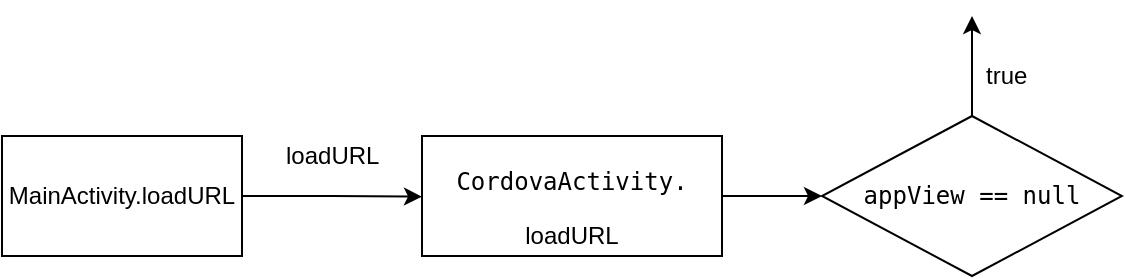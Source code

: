 <mxfile version="10.5.4" type="github"><diagram id="c00RBw5aIxOP1FfjhGlZ" name="Page-1"><mxGraphModel dx="1269" dy="675" grid="1" gridSize="10" guides="1" tooltips="1" connect="1" arrows="1" fold="1" page="1" pageScale="1" pageWidth="827" pageHeight="1169" math="0" shadow="0"><root><mxCell id="0"/><mxCell id="1" parent="0"/><mxCell id="qnE9HWCvwtSlB8G6Xwsx-5" style="edgeStyle=orthogonalEdgeStyle;rounded=0;orthogonalLoop=1;jettySize=auto;html=1;exitX=1;exitY=0.5;exitDx=0;exitDy=0;" edge="1" parent="1" source="qnE9HWCvwtSlB8G6Xwsx-1"><mxGeometry relative="1" as="geometry"><mxPoint x="250" y="300.333" as="targetPoint"/></mxGeometry></mxCell><mxCell id="qnE9HWCvwtSlB8G6Xwsx-1" value="MainActivity.&lt;span&gt;loadURL&lt;/span&gt;" style="rounded=0;whiteSpace=wrap;html=1;" vertex="1" parent="1"><mxGeometry x="40" y="270" width="120" height="60" as="geometry"/></mxCell><mxCell id="qnE9HWCvwtSlB8G6Xwsx-4" value="loadURL" style="text;html=1;resizable=0;points=[];autosize=1;align=left;verticalAlign=top;spacingTop=-4;" vertex="1" parent="1"><mxGeometry x="180" y="270" width="60" height="20" as="geometry"/></mxCell><mxCell id="qnE9HWCvwtSlB8G6Xwsx-9" style="edgeStyle=orthogonalEdgeStyle;rounded=0;orthogonalLoop=1;jettySize=auto;html=1;exitX=1;exitY=0.5;exitDx=0;exitDy=0;entryX=0;entryY=0.5;entryDx=0;entryDy=0;" edge="1" parent="1" source="qnE9HWCvwtSlB8G6Xwsx-6" target="qnE9HWCvwtSlB8G6Xwsx-8"><mxGeometry relative="1" as="geometry"/></mxCell><mxCell id="qnE9HWCvwtSlB8G6Xwsx-6" value="&lt;pre&gt;&lt;span&gt;CordovaActivity.&lt;/span&gt;&lt;/pre&gt;&lt;span&gt;loadURL&lt;/span&gt;" style="rounded=0;whiteSpace=wrap;html=1;" vertex="1" parent="1"><mxGeometry x="250" y="270" width="150" height="60" as="geometry"/></mxCell><mxCell id="qnE9HWCvwtSlB8G6Xwsx-10" style="edgeStyle=orthogonalEdgeStyle;rounded=0;orthogonalLoop=1;jettySize=auto;html=1;" edge="1" parent="1" source="qnE9HWCvwtSlB8G6Xwsx-8"><mxGeometry relative="1" as="geometry"><mxPoint x="525" y="210" as="targetPoint"/></mxGeometry></mxCell><mxCell id="qnE9HWCvwtSlB8G6Xwsx-8" value="&lt;pre&gt;&lt;span&gt;appView&lt;/span&gt; == &lt;span&gt;null&lt;/span&gt;&lt;/pre&gt;" style="rhombus;whiteSpace=wrap;html=1;" vertex="1" parent="1"><mxGeometry x="450" y="260" width="150" height="80" as="geometry"/></mxCell><mxCell id="qnE9HWCvwtSlB8G6Xwsx-11" value="true" style="text;html=1;resizable=0;points=[];autosize=1;align=left;verticalAlign=top;spacingTop=-4;" vertex="1" parent="1"><mxGeometry x="530" y="230" width="40" height="20" as="geometry"/></mxCell></root></mxGraphModel></diagram></mxfile>